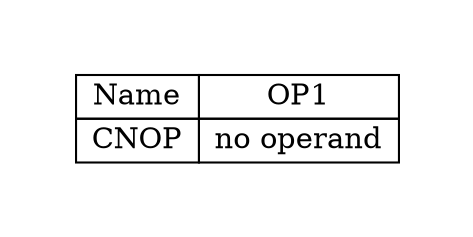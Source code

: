 digraph{
graph [pad="0.5", nodesep="0.5", ranksep="2" ]
node [shape=plain]
Foo [label=<
<table border="0" cellborder="1" cellspacing="0">
<tr><td> Name </td> <td> OP1 </td> </tr>
<tr><td> CNOP </td><td> no operand </td> </tr>
</table>>];
}
